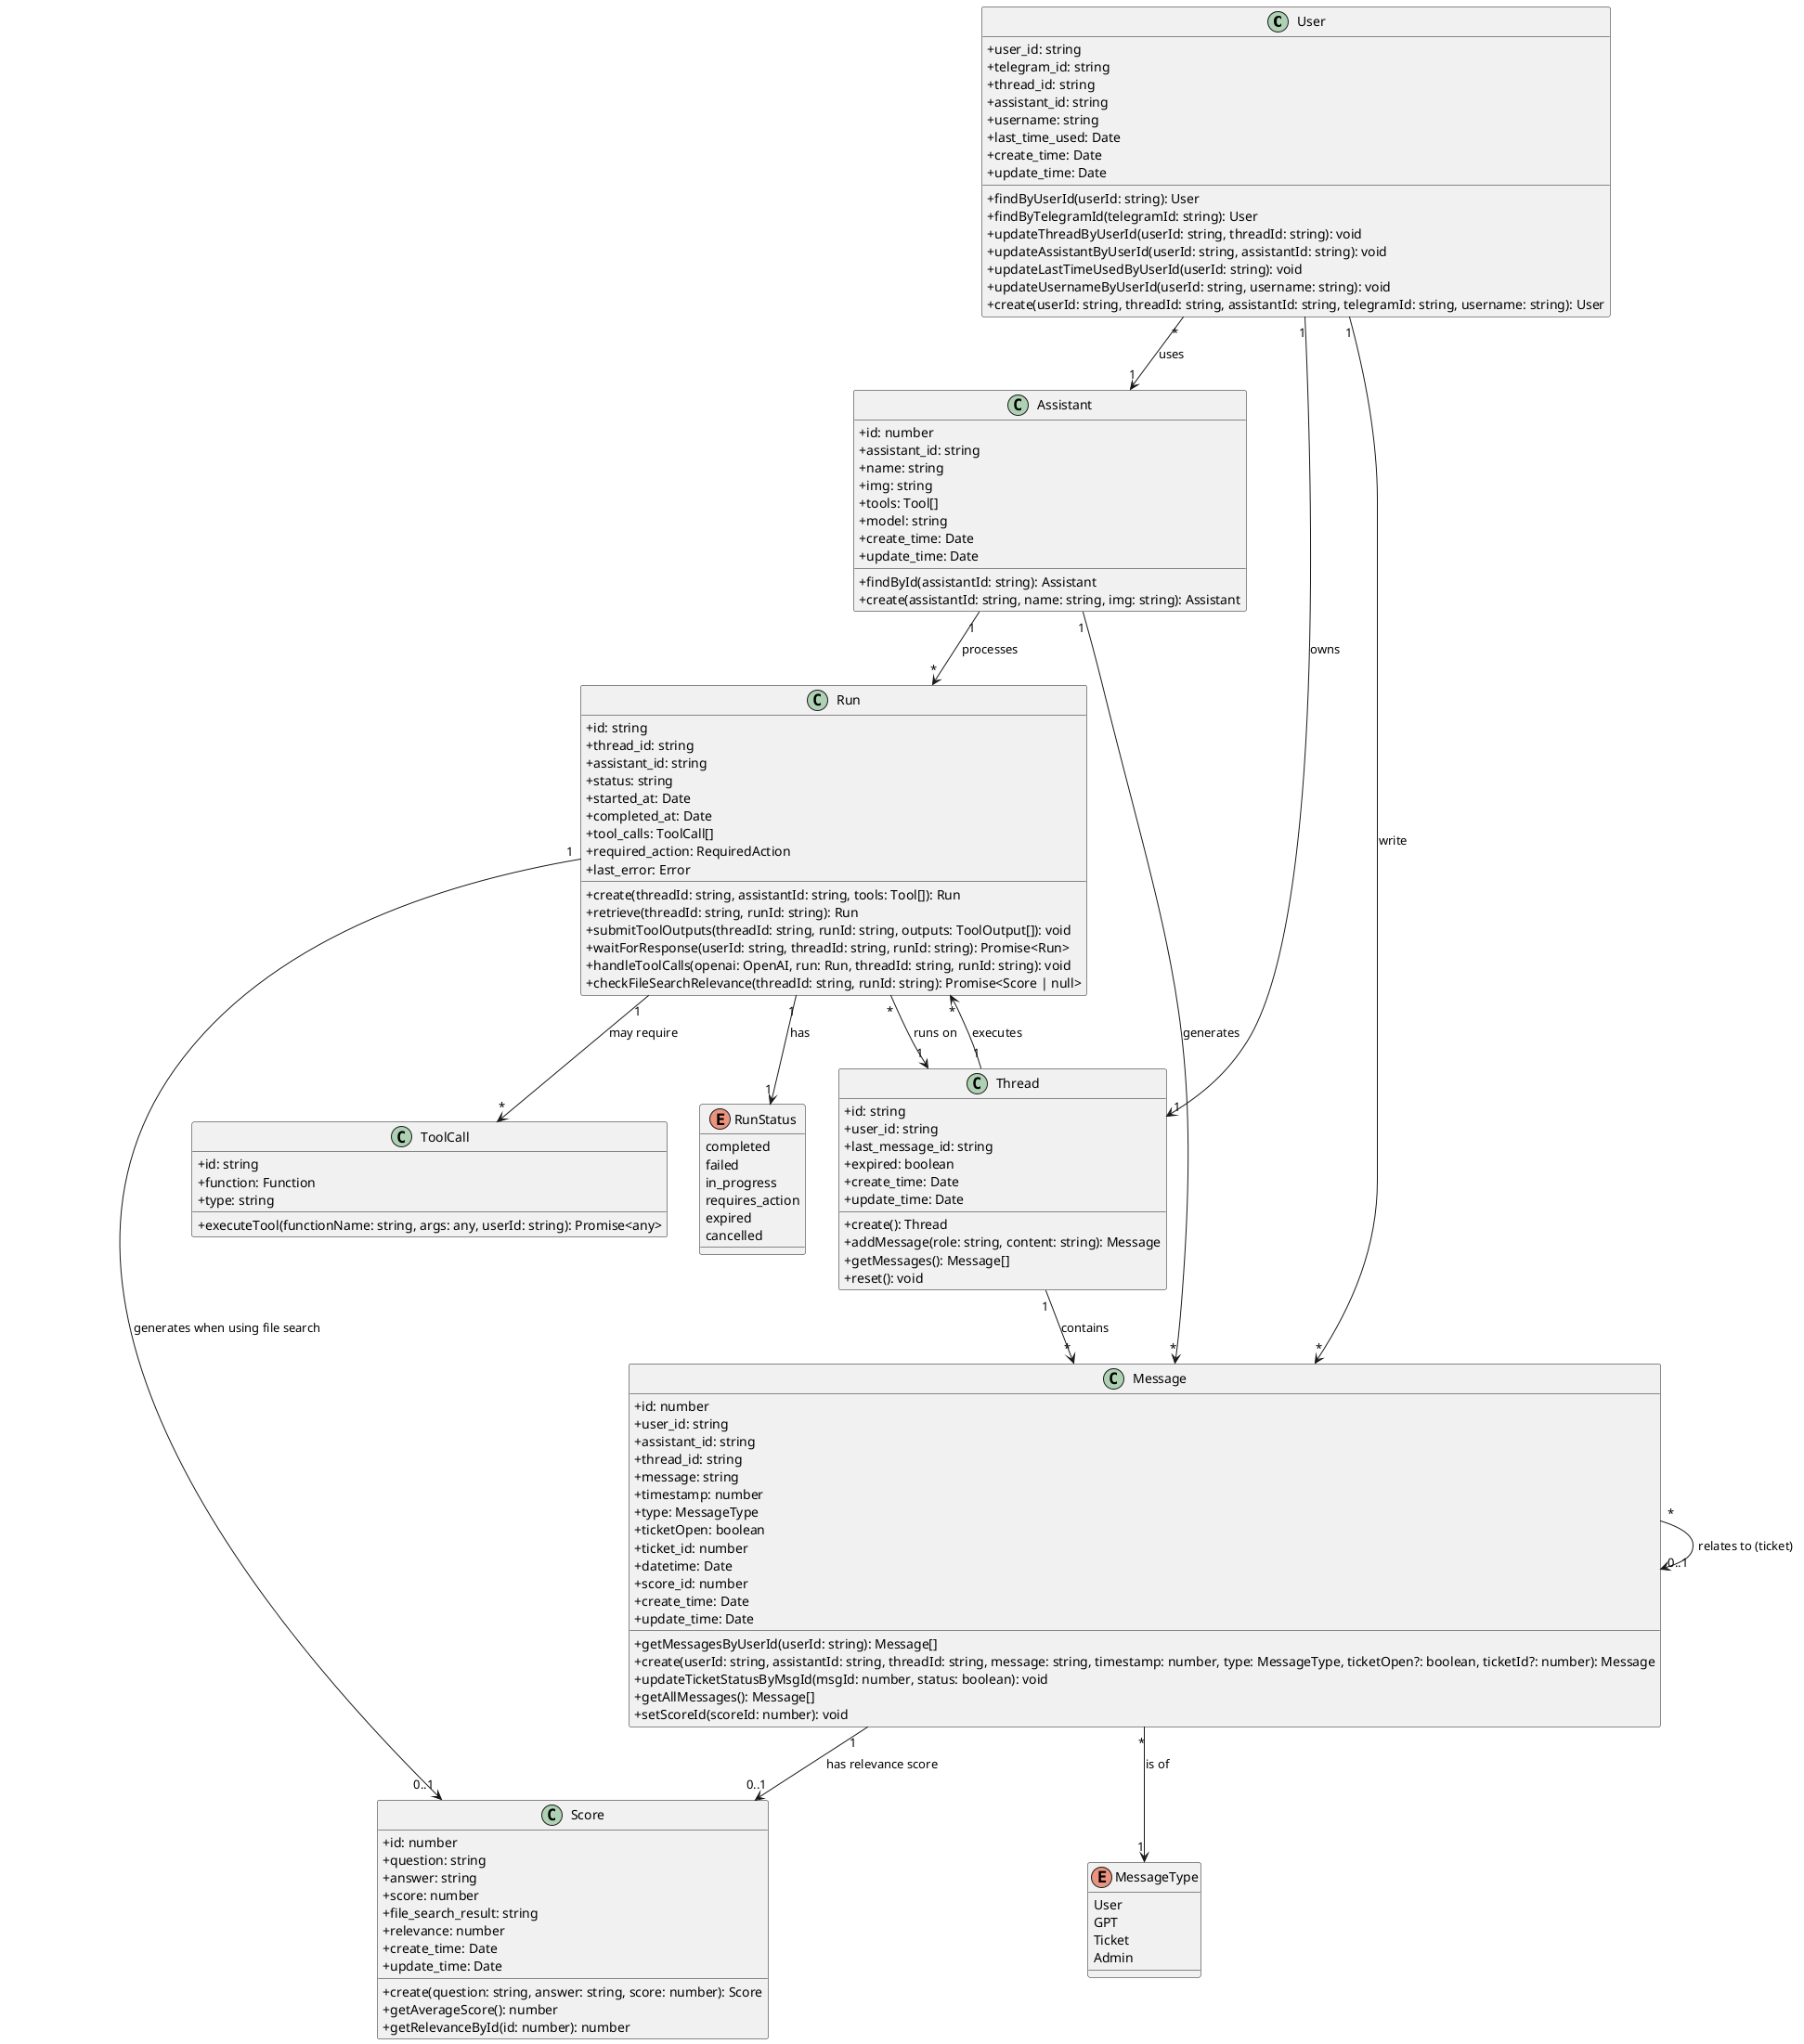 @startuml Class Diagram

skinparam classAttributeIconSize 0

class User {
  +user_id: string
  +telegram_id: string
  +thread_id: string
  +assistant_id: string
  +username: string
  +last_time_used: Date
  +create_time: Date
  +update_time: Date
  
  +findByUserId(userId: string): User
  +findByTelegramId(telegramId: string): User
  +updateThreadByUserId(userId: string, threadId: string): void
  +updateAssistantByUserId(userId: string, assistantId: string): void
  +updateLastTimeUsedByUserId(userId: string): void
  +updateUsernameByUserId(userId: string, username: string): void
  +create(userId: string, threadId: string, assistantId: string, telegramId: string, username: string): User
}

class Message {
  +id: number
  +user_id: string
  +assistant_id: string
  +thread_id: string
  +message: string
  +timestamp: number
  +type: MessageType
  +ticketOpen: boolean
  +ticket_id: number
  +datetime: Date
  +score_id: number
  +create_time: Date
  +update_time: Date
  
  +getMessagesByUserId(userId: string): Message[]
  +create(userId: string, assistantId: string, threadId: string, message: string, timestamp: number, type: MessageType, ticketOpen?: boolean, ticketId?: number): Message
  +updateTicketStatusByMsgId(msgId: number, status: boolean): void
  +getAllMessages(): Message[]
  +setScoreId(scoreId: number): void
}

class Assistant {
  +id: number
  +assistant_id: string
  +name: string
  +img: string
  +tools: Tool[]
  +model: string
  +create_time: Date
  +update_time: Date
  
  +findById(assistantId: string): Assistant
  +create(assistantId: string, name: string, img: string): Assistant
}

class Score {
  +id: number
  +question: string
  +answer: string
  +score: number
  +file_search_result: string
  +relevance: number
  +create_time: Date
  +update_time: Date
  
  +create(question: string, answer: string, score: number): Score
  +getAverageScore(): number
  +getRelevanceById(id: number): number
}

class Thread {
  +id: string
  +user_id: string
  +last_message_id: string
  +expired: boolean
  +create_time: Date
  +update_time: Date
  
  +create(): Thread
  +addMessage(role: string, content: string): Message
  +getMessages(): Message[]
  +reset(): void
}

class Run {
  +id: string
  +thread_id: string
  +assistant_id: string
  +status: string
  +started_at: Date
  +completed_at: Date
  +tool_calls: ToolCall[]
  +required_action: RequiredAction
  +last_error: Error
  
  +create(threadId: string, assistantId: string, tools: Tool[]): Run
  +retrieve(threadId: string, runId: string): Run
  +submitToolOutputs(threadId: string, runId: string, outputs: ToolOutput[]): void
  +waitForResponse(userId: string, threadId: string, runId: string): Promise<Run>
  +handleToolCalls(openai: OpenAI, run: Run, threadId: string, runId: string): void
  +checkFileSearchRelevance(threadId: string, runId: string): Promise<Score | null>
}

class ToolCall {
  +id: string
  +function: Function
  +type: string
  
  +executeTool(functionName: string, args: any, userId: string): Promise<any>
}

enum MessageType {
  User
  GPT
  Ticket
  Admin
}

enum RunStatus {
  completed
  failed
  in_progress
  requires_action
  expired
  cancelled
}

User "1" --> "*" Message : write
User "1" --> "1" Thread : owns
Thread "1" --> "*" Message : contains
Thread "1" --> "*" Run : executes
Assistant "1" --> "*" Run : processes
Run "*" --> "1" Thread : runs on
Run "1" --> "*" ToolCall : may require
Run "1" --> "0..1" Score : generates when using file search
Message "*" --> "1" MessageType : is of
Message "*" --> "0..1" Message : relates to (ticket)
Message "1" --> "0..1" Score : has relevance score
User "*" --> "1" Assistant : uses
Assistant "1" --> "*" Message : generates
Run "1" --> "1" RunStatus : has

@enduml
